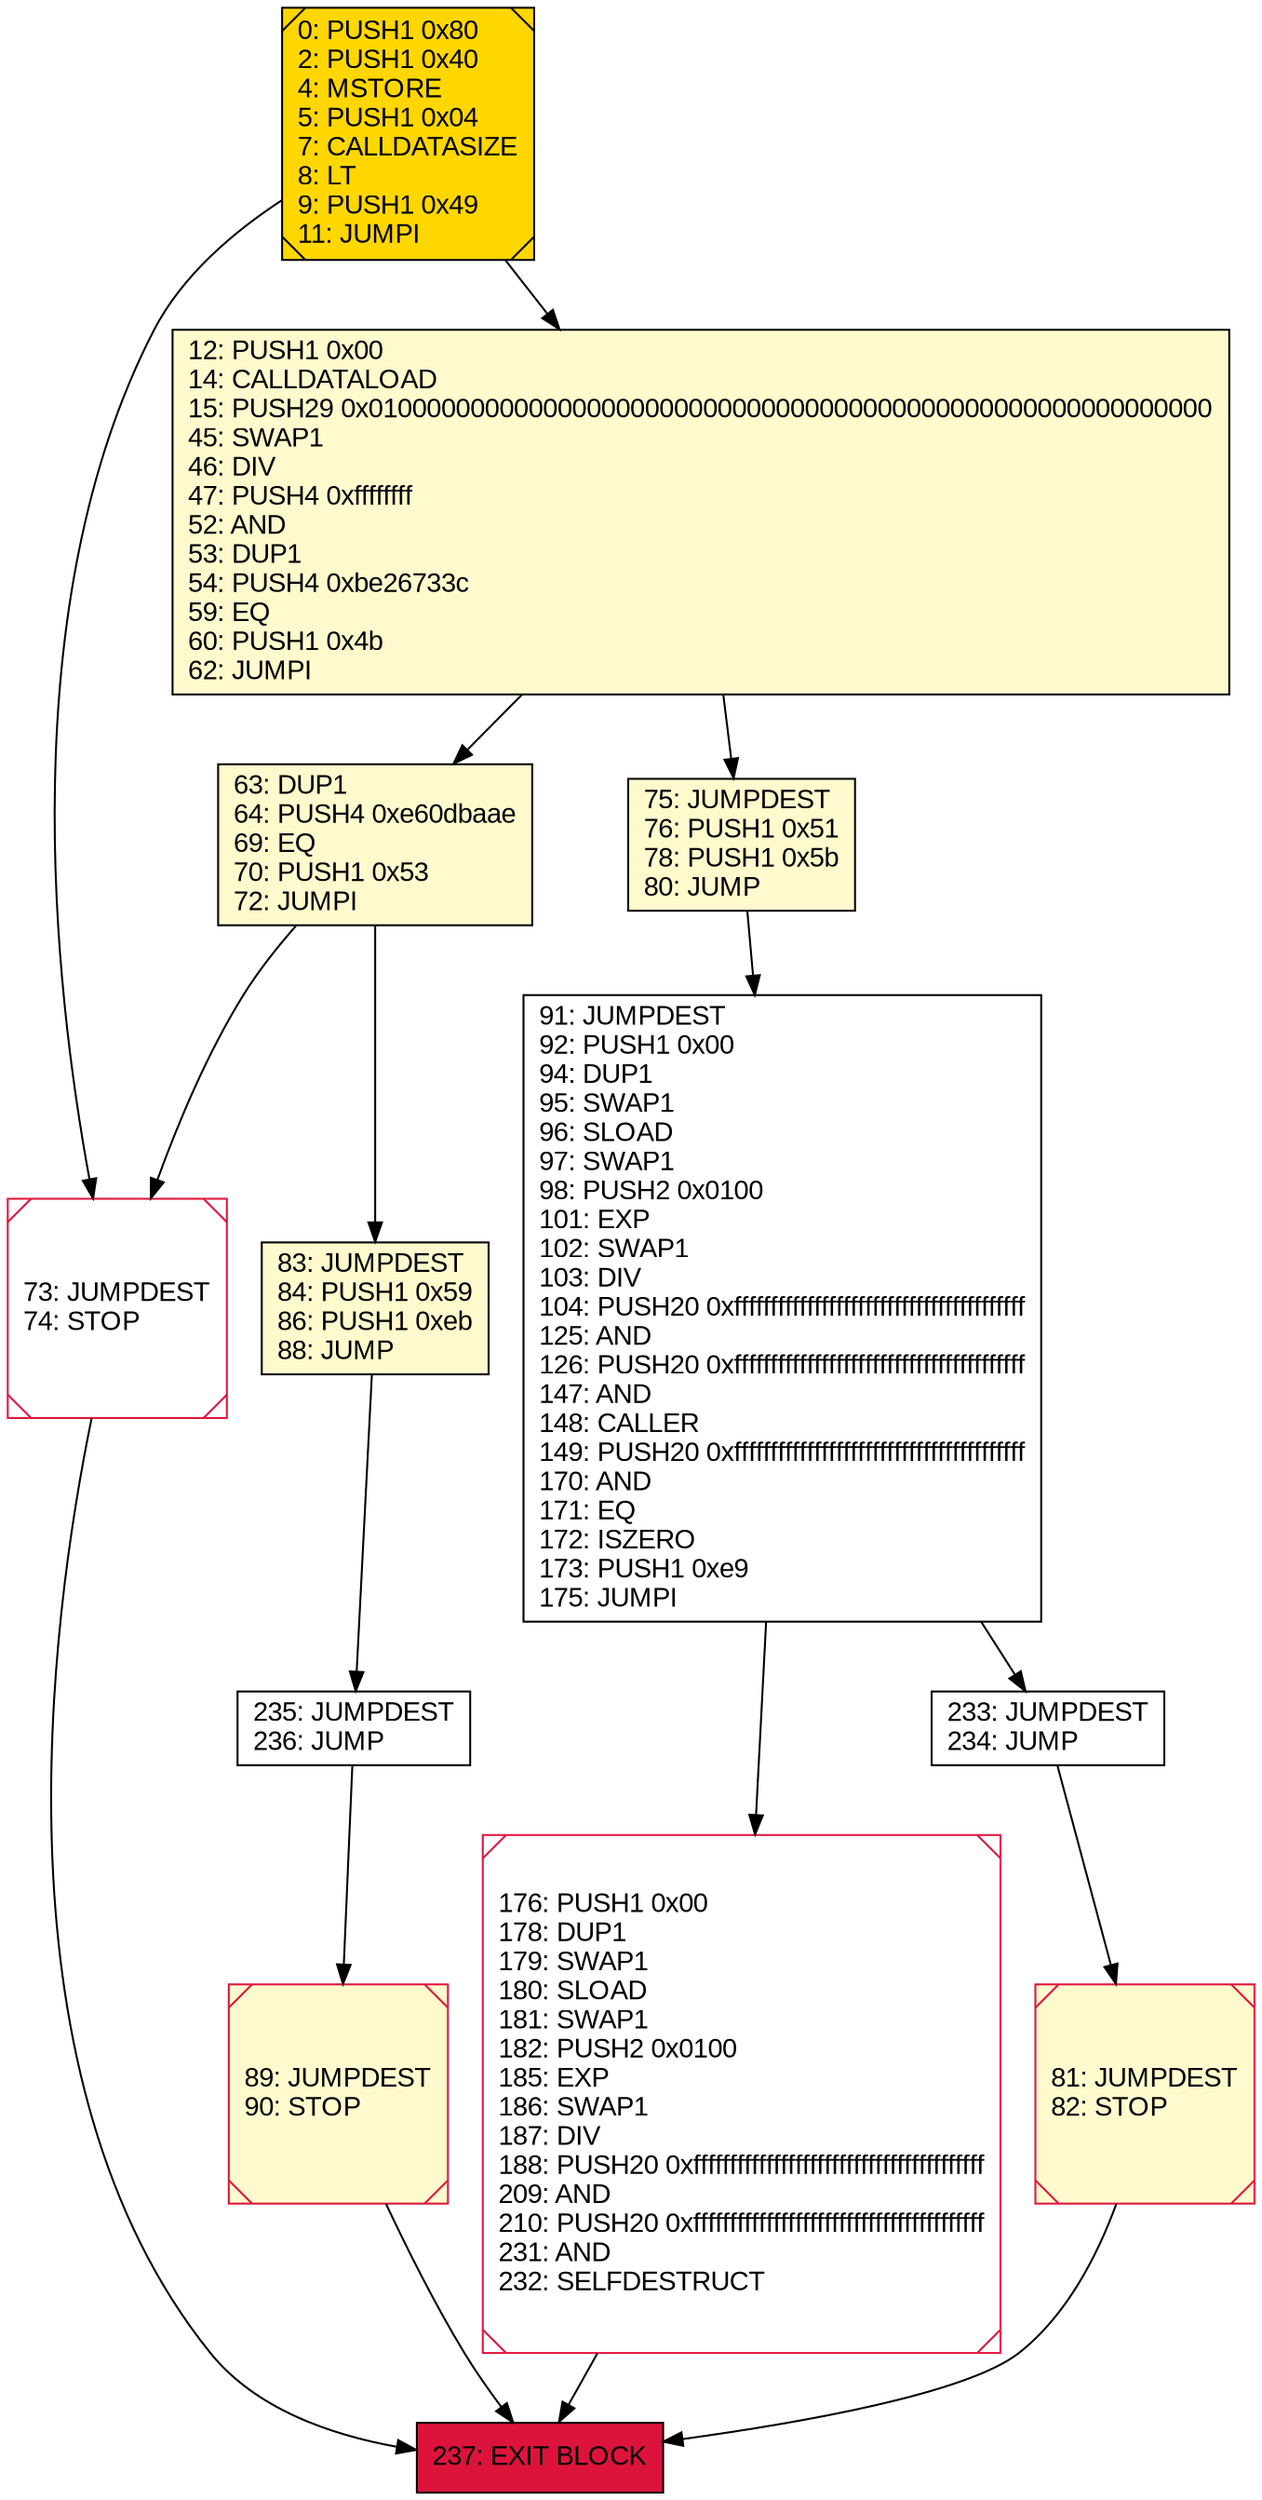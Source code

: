 digraph G {
bgcolor=transparent rankdir=UD;
node [shape=box style=filled color=black fillcolor=white fontname=arial fontcolor=black];
0 [label="0: PUSH1 0x80\l2: PUSH1 0x40\l4: MSTORE\l5: PUSH1 0x04\l7: CALLDATASIZE\l8: LT\l9: PUSH1 0x49\l11: JUMPI\l" fillcolor=lemonchiffon shape=Msquare fillcolor=gold ];
81 [label="81: JUMPDEST\l82: STOP\l" fillcolor=lemonchiffon shape=Msquare color=crimson ];
63 [label="63: DUP1\l64: PUSH4 0xe60dbaae\l69: EQ\l70: PUSH1 0x53\l72: JUMPI\l" fillcolor=lemonchiffon ];
91 [label="91: JUMPDEST\l92: PUSH1 0x00\l94: DUP1\l95: SWAP1\l96: SLOAD\l97: SWAP1\l98: PUSH2 0x0100\l101: EXP\l102: SWAP1\l103: DIV\l104: PUSH20 0xffffffffffffffffffffffffffffffffffffffff\l125: AND\l126: PUSH20 0xffffffffffffffffffffffffffffffffffffffff\l147: AND\l148: CALLER\l149: PUSH20 0xffffffffffffffffffffffffffffffffffffffff\l170: AND\l171: EQ\l172: ISZERO\l173: PUSH1 0xe9\l175: JUMPI\l" ];
237 [label="237: EXIT BLOCK\l" fillcolor=crimson ];
89 [label="89: JUMPDEST\l90: STOP\l" fillcolor=lemonchiffon shape=Msquare color=crimson ];
83 [label="83: JUMPDEST\l84: PUSH1 0x59\l86: PUSH1 0xeb\l88: JUMP\l" fillcolor=lemonchiffon ];
176 [label="176: PUSH1 0x00\l178: DUP1\l179: SWAP1\l180: SLOAD\l181: SWAP1\l182: PUSH2 0x0100\l185: EXP\l186: SWAP1\l187: DIV\l188: PUSH20 0xffffffffffffffffffffffffffffffffffffffff\l209: AND\l210: PUSH20 0xffffffffffffffffffffffffffffffffffffffff\l231: AND\l232: SELFDESTRUCT\l" shape=Msquare color=crimson ];
75 [label="75: JUMPDEST\l76: PUSH1 0x51\l78: PUSH1 0x5b\l80: JUMP\l" fillcolor=lemonchiffon ];
235 [label="235: JUMPDEST\l236: JUMP\l" ];
73 [label="73: JUMPDEST\l74: STOP\l" shape=Msquare color=crimson ];
233 [label="233: JUMPDEST\l234: JUMP\l" ];
12 [label="12: PUSH1 0x00\l14: CALLDATALOAD\l15: PUSH29 0x0100000000000000000000000000000000000000000000000000000000\l45: SWAP1\l46: DIV\l47: PUSH4 0xffffffff\l52: AND\l53: DUP1\l54: PUSH4 0xbe26733c\l59: EQ\l60: PUSH1 0x4b\l62: JUMPI\l" fillcolor=lemonchiffon ];
89 -> 237;
12 -> 75;
81 -> 237;
83 -> 235;
73 -> 237;
235 -> 89;
75 -> 91;
63 -> 73;
91 -> 233;
12 -> 63;
0 -> 73;
63 -> 83;
176 -> 237;
0 -> 12;
233 -> 81;
91 -> 176;
}